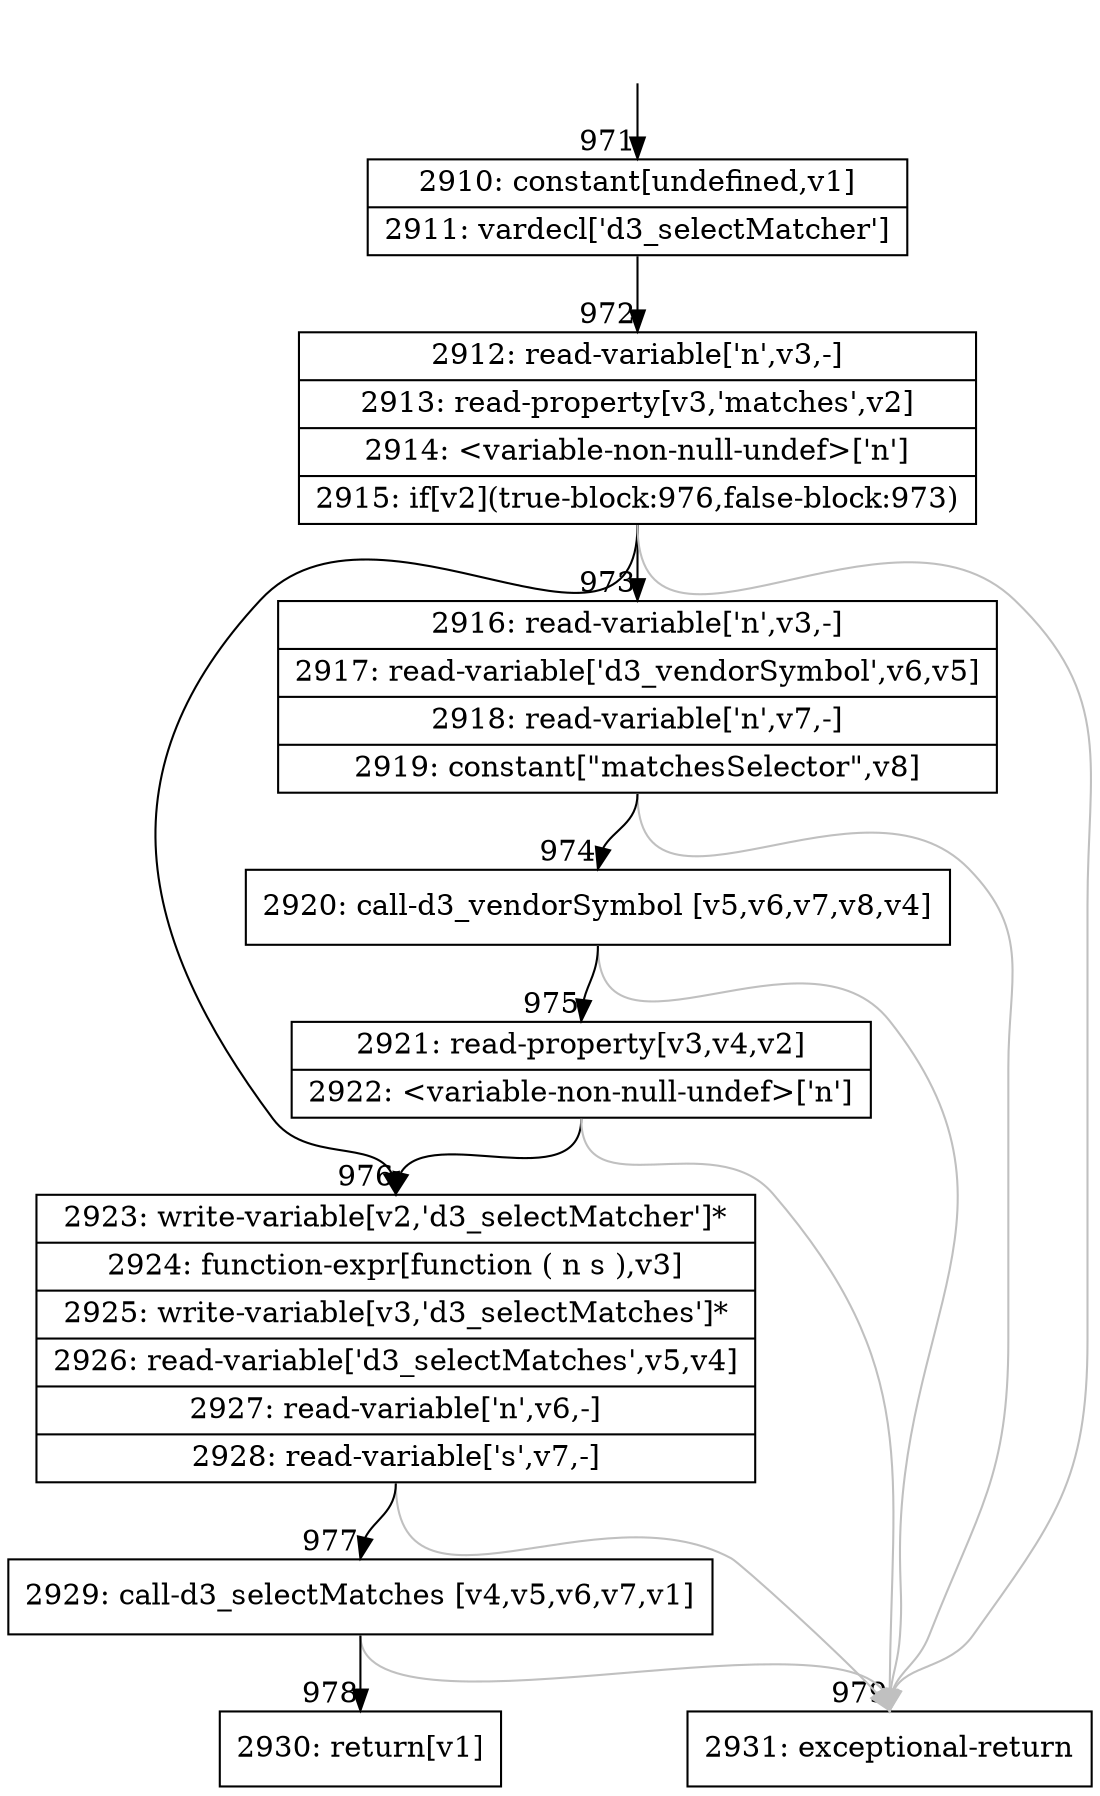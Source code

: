 digraph {
rankdir="TD"
BB_entry96[shape=none,label=""];
BB_entry96 -> BB971 [tailport=s, headport=n, headlabel="    971"]
BB971 [shape=record label="{2910: constant[undefined,v1]|2911: vardecl['d3_selectMatcher']}" ] 
BB971 -> BB972 [tailport=s, headport=n, headlabel="      972"]
BB972 [shape=record label="{2912: read-variable['n',v3,-]|2913: read-property[v3,'matches',v2]|2914: \<variable-non-null-undef\>['n']|2915: if[v2](true-block:976,false-block:973)}" ] 
BB972 -> BB976 [tailport=s, headport=n, headlabel="      976"]
BB972 -> BB973 [tailport=s, headport=n, headlabel="      973"]
BB972 -> BB979 [tailport=s, headport=n, color=gray, headlabel="      979"]
BB973 [shape=record label="{2916: read-variable['n',v3,-]|2917: read-variable['d3_vendorSymbol',v6,v5]|2918: read-variable['n',v7,-]|2919: constant[\"matchesSelector\",v8]}" ] 
BB973 -> BB974 [tailport=s, headport=n, headlabel="      974"]
BB973 -> BB979 [tailport=s, headport=n, color=gray]
BB974 [shape=record label="{2920: call-d3_vendorSymbol [v5,v6,v7,v8,v4]}" ] 
BB974 -> BB975 [tailport=s, headport=n, headlabel="      975"]
BB974 -> BB979 [tailport=s, headport=n, color=gray]
BB975 [shape=record label="{2921: read-property[v3,v4,v2]|2922: \<variable-non-null-undef\>['n']}" ] 
BB975 -> BB976 [tailport=s, headport=n]
BB975 -> BB979 [tailport=s, headport=n, color=gray]
BB976 [shape=record label="{2923: write-variable[v2,'d3_selectMatcher']*|2924: function-expr[function ( n s ),v3]|2925: write-variable[v3,'d3_selectMatches']*|2926: read-variable['d3_selectMatches',v5,v4]|2927: read-variable['n',v6,-]|2928: read-variable['s',v7,-]}" ] 
BB976 -> BB977 [tailport=s, headport=n, headlabel="      977"]
BB976 -> BB979 [tailport=s, headport=n, color=gray]
BB977 [shape=record label="{2929: call-d3_selectMatches [v4,v5,v6,v7,v1]}" ] 
BB977 -> BB978 [tailport=s, headport=n, headlabel="      978"]
BB977 -> BB979 [tailport=s, headport=n, color=gray]
BB978 [shape=record label="{2930: return[v1]}" ] 
BB979 [shape=record label="{2931: exceptional-return}" ] 
//#$~ 570
}
